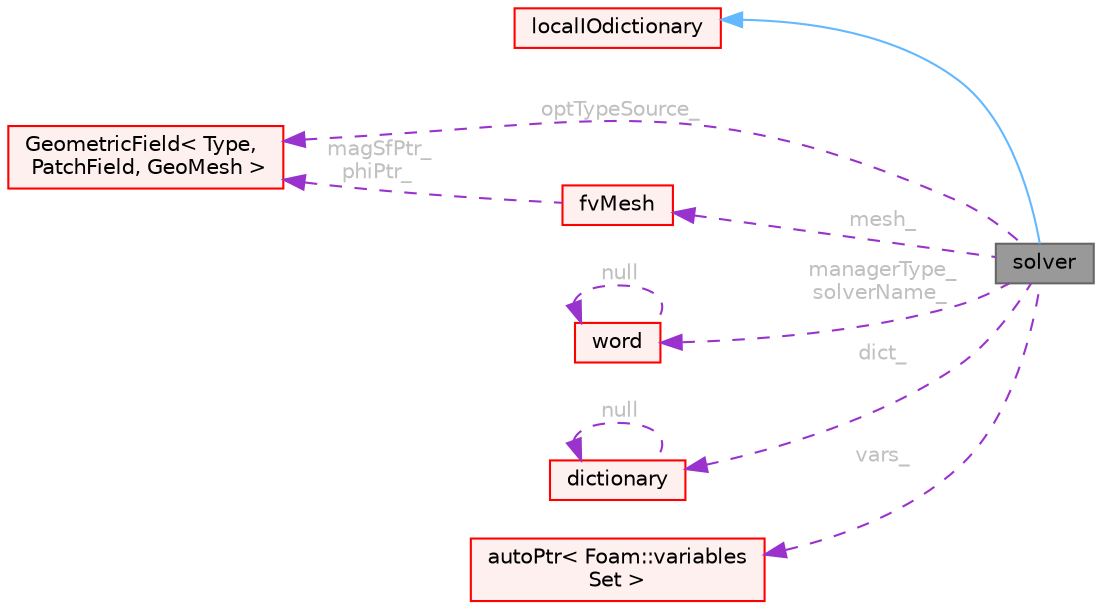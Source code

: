 digraph "solver"
{
 // LATEX_PDF_SIZE
  bgcolor="transparent";
  edge [fontname=Helvetica,fontsize=10,labelfontname=Helvetica,labelfontsize=10];
  node [fontname=Helvetica,fontsize=10,shape=box,height=0.2,width=0.4];
  rankdir="LR";
  Node1 [id="Node000001",label="solver",height=0.2,width=0.4,color="gray40", fillcolor="grey60", style="filled", fontcolor="black",tooltip="Base class for solution control classes."];
  Node2 -> Node1 [id="edge1_Node000001_Node000002",dir="back",color="steelblue1",style="solid",tooltip=" "];
  Node2 [id="Node000002",label="localIOdictionary",height=0.2,width=0.4,color="red", fillcolor="#FFF0F0", style="filled",URL="$classFoam_1_1localIOdictionary.html",tooltip="localIOdictionary is derived from IOdictionary but excludes parallel master reading."];
  Node15 -> Node1 [id="edge2_Node000001_Node000015",dir="back",color="darkorchid3",style="dashed",tooltip=" ",label=" mesh_",fontcolor="grey" ];
  Node15 [id="Node000015",label="fvMesh",height=0.2,width=0.4,color="red", fillcolor="#FFF0F0", style="filled",URL="$classFoam_1_1fvMesh.html",tooltip="Mesh data needed to do the Finite Volume discretisation."];
  Node54 -> Node15 [id="edge3_Node000015_Node000054",dir="back",color="darkorchid3",style="dashed",tooltip=" ",label=" magSfPtr_\nphiPtr_",fontcolor="grey" ];
  Node54 [id="Node000054",label="GeometricField\< Type,\l PatchField, GeoMesh \>",height=0.2,width=0.4,color="red", fillcolor="#FFF0F0", style="filled",URL="$classFoam_1_1GeometricField.html",tooltip="Generic GeometricField class."];
  Node22 -> Node1 [id="edge4_Node000001_Node000022",dir="back",color="darkorchid3",style="dashed",tooltip=" ",label=" managerType_\nsolverName_",fontcolor="grey" ];
  Node22 [id="Node000022",label="word",height=0.2,width=0.4,color="red", fillcolor="#FFF0F0", style="filled",URL="$classFoam_1_1word.html",tooltip="A class for handling words, derived from Foam::string."];
  Node22 -> Node22 [id="edge5_Node000022_Node000022",dir="back",color="darkorchid3",style="dashed",tooltip=" ",label=" null",fontcolor="grey" ];
  Node9 -> Node1 [id="edge6_Node000001_Node000009",dir="back",color="darkorchid3",style="dashed",tooltip=" ",label=" dict_",fontcolor="grey" ];
  Node9 [id="Node000009",label="dictionary",height=0.2,width=0.4,color="red", fillcolor="#FFF0F0", style="filled",URL="$classFoam_1_1dictionary.html",tooltip="A list of keyword definitions, which are a keyword followed by a number of values (eg,..."];
  Node9 -> Node9 [id="edge7_Node000009_Node000009",dir="back",color="darkorchid3",style="dashed",tooltip=" ",label=" null",fontcolor="grey" ];
  Node54 -> Node1 [id="edge8_Node000001_Node000054",dir="back",color="darkorchid3",style="dashed",tooltip=" ",label=" optTypeSource_",fontcolor="grey" ];
  Node55 -> Node1 [id="edge9_Node000001_Node000055",dir="back",color="darkorchid3",style="dashed",tooltip=" ",label=" vars_",fontcolor="grey" ];
  Node55 [id="Node000055",label="autoPtr\< Foam::variables\lSet \>",height=0.2,width=0.4,color="red", fillcolor="#FFF0F0", style="filled",URL="$classFoam_1_1autoPtr.html",tooltip=" "];
}
